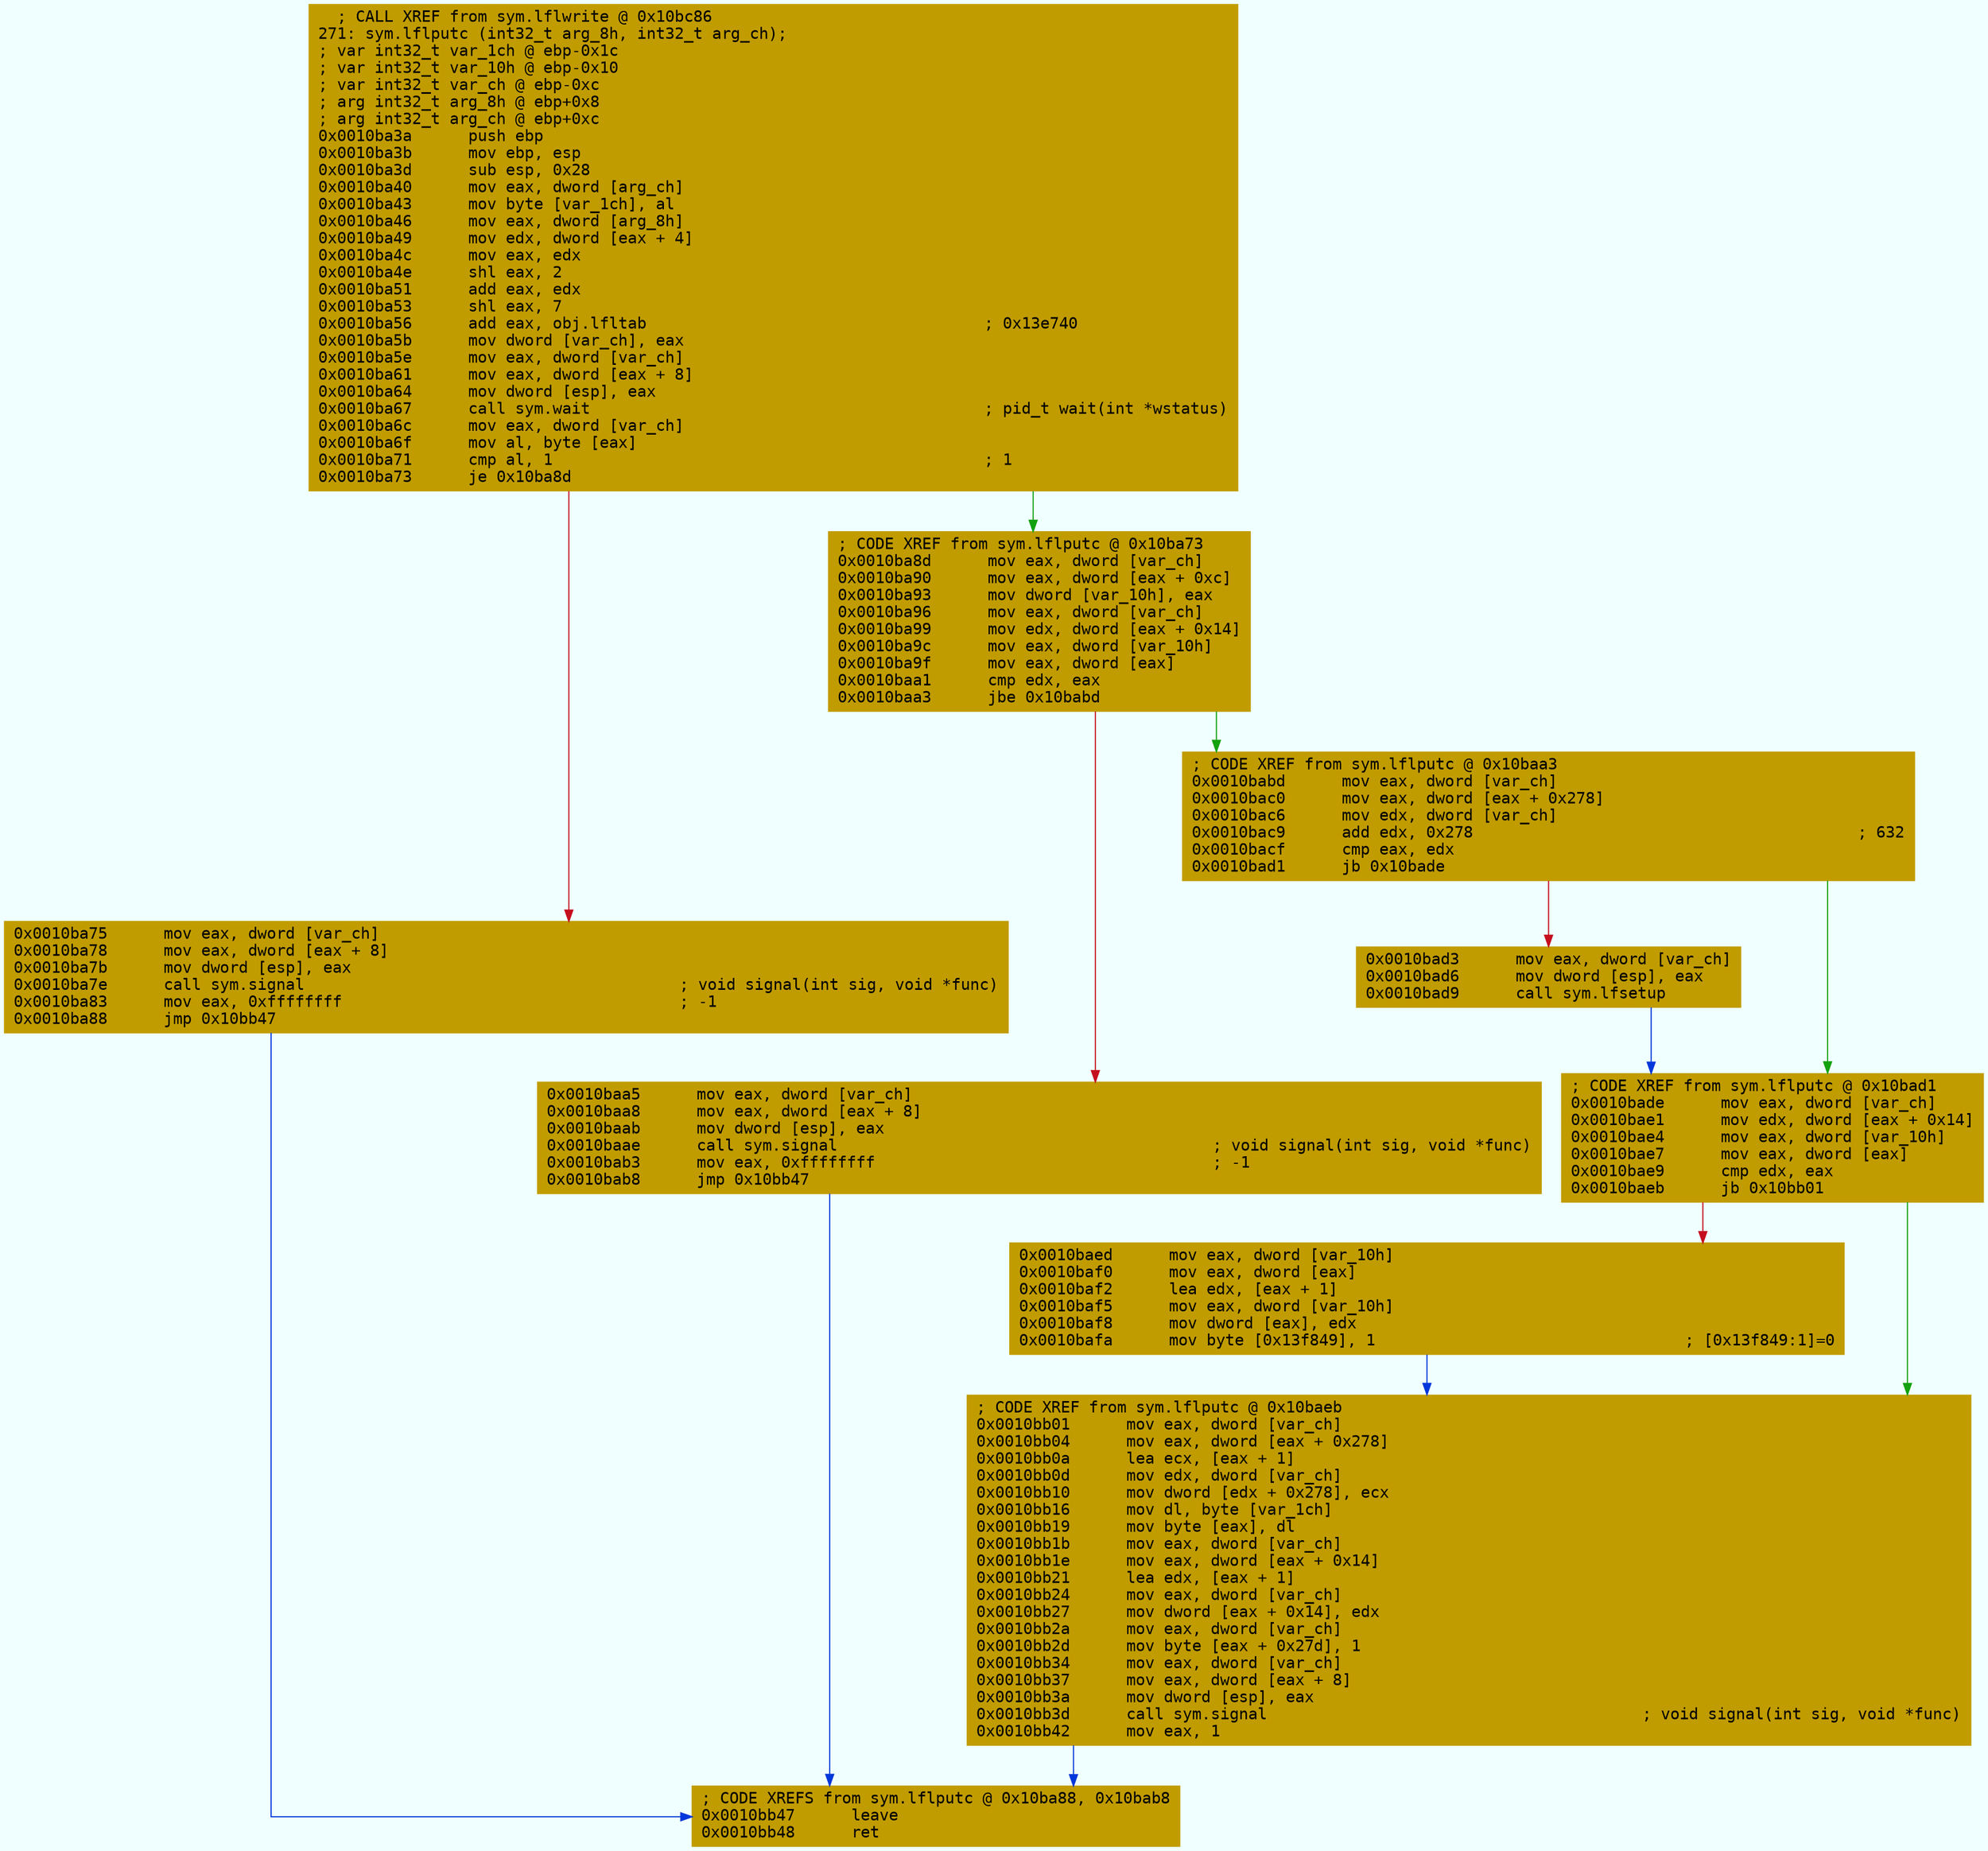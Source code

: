 digraph code {
	graph [bgcolor=azure fontsize=8 fontname="Courier" splines="ortho"];
	node [fillcolor=gray style=filled shape=box];
	edge [arrowhead="normal"];
	"0x0010ba3a" [URL="sym.lflputc/0x0010ba3a", fillcolor="#c19c00",color="#c19c00", fontname="Courier",label="  ; CALL XREF from sym.lflwrite @ 0x10bc86\l271: sym.lflputc (int32_t arg_8h, int32_t arg_ch);\l; var int32_t var_1ch @ ebp-0x1c\l; var int32_t var_10h @ ebp-0x10\l; var int32_t var_ch @ ebp-0xc\l; arg int32_t arg_8h @ ebp+0x8\l; arg int32_t arg_ch @ ebp+0xc\l0x0010ba3a      push ebp\l0x0010ba3b      mov ebp, esp\l0x0010ba3d      sub esp, 0x28\l0x0010ba40      mov eax, dword [arg_ch]\l0x0010ba43      mov byte [var_1ch], al\l0x0010ba46      mov eax, dword [arg_8h]\l0x0010ba49      mov edx, dword [eax + 4]\l0x0010ba4c      mov eax, edx\l0x0010ba4e      shl eax, 2\l0x0010ba51      add eax, edx\l0x0010ba53      shl eax, 7\l0x0010ba56      add eax, obj.lfltab                                    ; 0x13e740\l0x0010ba5b      mov dword [var_ch], eax\l0x0010ba5e      mov eax, dword [var_ch]\l0x0010ba61      mov eax, dword [eax + 8]\l0x0010ba64      mov dword [esp], eax\l0x0010ba67      call sym.wait                                          ; pid_t wait(int *wstatus)\l0x0010ba6c      mov eax, dword [var_ch]\l0x0010ba6f      mov al, byte [eax]\l0x0010ba71      cmp al, 1                                              ; 1\l0x0010ba73      je 0x10ba8d\l"]
	"0x0010ba75" [URL="sym.lflputc/0x0010ba75", fillcolor="#c19c00",color="#c19c00", fontname="Courier",label="0x0010ba75      mov eax, dword [var_ch]\l0x0010ba78      mov eax, dword [eax + 8]\l0x0010ba7b      mov dword [esp], eax\l0x0010ba7e      call sym.signal                                        ; void signal(int sig, void *func)\l0x0010ba83      mov eax, 0xffffffff                                    ; -1\l0x0010ba88      jmp 0x10bb47\l"]
	"0x0010ba8d" [URL="sym.lflputc/0x0010ba8d", fillcolor="#c19c00",color="#c19c00", fontname="Courier",label="; CODE XREF from sym.lflputc @ 0x10ba73\l0x0010ba8d      mov eax, dword [var_ch]\l0x0010ba90      mov eax, dword [eax + 0xc]\l0x0010ba93      mov dword [var_10h], eax\l0x0010ba96      mov eax, dword [var_ch]\l0x0010ba99      mov edx, dword [eax + 0x14]\l0x0010ba9c      mov eax, dword [var_10h]\l0x0010ba9f      mov eax, dword [eax]\l0x0010baa1      cmp edx, eax\l0x0010baa3      jbe 0x10babd\l"]
	"0x0010baa5" [URL="sym.lflputc/0x0010baa5", fillcolor="#c19c00",color="#c19c00", fontname="Courier",label="0x0010baa5      mov eax, dword [var_ch]\l0x0010baa8      mov eax, dword [eax + 8]\l0x0010baab      mov dword [esp], eax\l0x0010baae      call sym.signal                                        ; void signal(int sig, void *func)\l0x0010bab3      mov eax, 0xffffffff                                    ; -1\l0x0010bab8      jmp 0x10bb47\l"]
	"0x0010babd" [URL="sym.lflputc/0x0010babd", fillcolor="#c19c00",color="#c19c00", fontname="Courier",label="; CODE XREF from sym.lflputc @ 0x10baa3\l0x0010babd      mov eax, dword [var_ch]\l0x0010bac0      mov eax, dword [eax + 0x278]\l0x0010bac6      mov edx, dword [var_ch]\l0x0010bac9      add edx, 0x278                                         ; 632\l0x0010bacf      cmp eax, edx\l0x0010bad1      jb 0x10bade\l"]
	"0x0010bad3" [URL="sym.lflputc/0x0010bad3", fillcolor="#c19c00",color="#c19c00", fontname="Courier",label="0x0010bad3      mov eax, dword [var_ch]\l0x0010bad6      mov dword [esp], eax\l0x0010bad9      call sym.lfsetup\l"]
	"0x0010bade" [URL="sym.lflputc/0x0010bade", fillcolor="#c19c00",color="#c19c00", fontname="Courier",label="; CODE XREF from sym.lflputc @ 0x10bad1\l0x0010bade      mov eax, dword [var_ch]\l0x0010bae1      mov edx, dword [eax + 0x14]\l0x0010bae4      mov eax, dword [var_10h]\l0x0010bae7      mov eax, dword [eax]\l0x0010bae9      cmp edx, eax\l0x0010baeb      jb 0x10bb01\l"]
	"0x0010baed" [URL="sym.lflputc/0x0010baed", fillcolor="#c19c00",color="#c19c00", fontname="Courier",label="0x0010baed      mov eax, dword [var_10h]\l0x0010baf0      mov eax, dword [eax]\l0x0010baf2      lea edx, [eax + 1]\l0x0010baf5      mov eax, dword [var_10h]\l0x0010baf8      mov dword [eax], edx\l0x0010bafa      mov byte [0x13f849], 1                                 ; [0x13f849:1]=0\l"]
	"0x0010bb01" [URL="sym.lflputc/0x0010bb01", fillcolor="#c19c00",color="#c19c00", fontname="Courier",label="; CODE XREF from sym.lflputc @ 0x10baeb\l0x0010bb01      mov eax, dword [var_ch]\l0x0010bb04      mov eax, dword [eax + 0x278]\l0x0010bb0a      lea ecx, [eax + 1]\l0x0010bb0d      mov edx, dword [var_ch]\l0x0010bb10      mov dword [edx + 0x278], ecx\l0x0010bb16      mov dl, byte [var_1ch]\l0x0010bb19      mov byte [eax], dl\l0x0010bb1b      mov eax, dword [var_ch]\l0x0010bb1e      mov eax, dword [eax + 0x14]\l0x0010bb21      lea edx, [eax + 1]\l0x0010bb24      mov eax, dword [var_ch]\l0x0010bb27      mov dword [eax + 0x14], edx\l0x0010bb2a      mov eax, dword [var_ch]\l0x0010bb2d      mov byte [eax + 0x27d], 1\l0x0010bb34      mov eax, dword [var_ch]\l0x0010bb37      mov eax, dword [eax + 8]\l0x0010bb3a      mov dword [esp], eax\l0x0010bb3d      call sym.signal                                        ; void signal(int sig, void *func)\l0x0010bb42      mov eax, 1\l"]
	"0x0010bb47" [URL="sym.lflputc/0x0010bb47", fillcolor="#c19c00",color="#c19c00", fontname="Courier",label="; CODE XREFS from sym.lflputc @ 0x10ba88, 0x10bab8\l0x0010bb47      leave\l0x0010bb48      ret\l"]
        "0x0010ba3a" -> "0x0010ba8d" [color="#13a10e"];
        "0x0010ba3a" -> "0x0010ba75" [color="#c50f1f"];
        "0x0010ba75" -> "0x0010bb47" [color="#0037da"];
        "0x0010ba8d" -> "0x0010babd" [color="#13a10e"];
        "0x0010ba8d" -> "0x0010baa5" [color="#c50f1f"];
        "0x0010baa5" -> "0x0010bb47" [color="#0037da"];
        "0x0010babd" -> "0x0010bade" [color="#13a10e"];
        "0x0010babd" -> "0x0010bad3" [color="#c50f1f"];
        "0x0010bad3" -> "0x0010bade" [color="#0037da"];
        "0x0010bade" -> "0x0010bb01" [color="#13a10e"];
        "0x0010bade" -> "0x0010baed" [color="#c50f1f"];
        "0x0010baed" -> "0x0010bb01" [color="#0037da"];
        "0x0010bb01" -> "0x0010bb47" [color="#0037da"];
}
